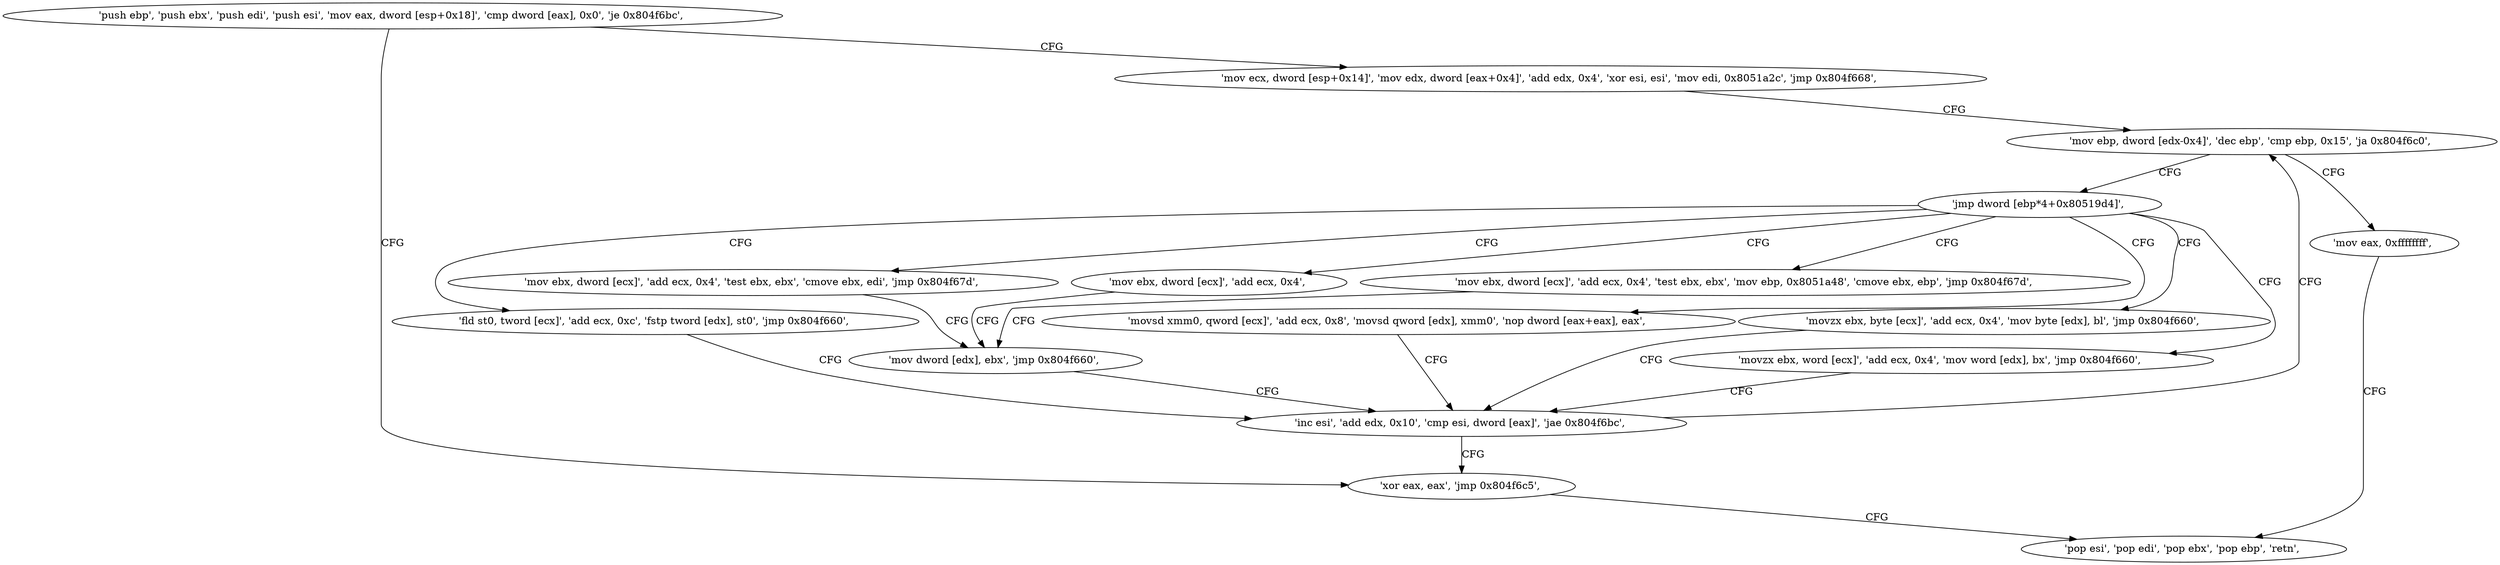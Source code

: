 digraph "func" {
"134542896" [label = "'push ebp', 'push ebx', 'push edi', 'push esi', 'mov eax, dword [esp+0x18]', 'cmp dword [eax], 0x0', 'je 0x804f6bc', " ]
"134543036" [label = "'xor eax, eax', 'jmp 0x804f6c5', " ]
"134542909" [label = "'mov ecx, dword [esp+0x14]', 'mov edx, dword [eax+0x4]', 'add edx, 0x4', 'xor esi, esi', 'mov edi, 0x8051a2c', 'jmp 0x804f668', " ]
"134543045" [label = "'pop esi', 'pop edi', 'pop ebx', 'pop ebp', 'retn', " ]
"134542952" [label = "'mov ebp, dword [edx-0x4]', 'dec ebp', 'cmp ebp, 0x15', 'ja 0x804f6c0', " ]
"134543040" [label = "'mov eax, 0xffffffff', " ]
"134542961" [label = "'jmp dword [ebp*4+0x80519d4]', " ]
"134542928" [label = "'movsd xmm0, qword [ecx]', 'add ecx, 0x8', 'movsd qword [edx], xmm0', 'nop dword [eax+eax], eax', " ]
"134542968" [label = "'mov ebx, dword [ecx]', 'add ecx, 0x4', " ]
"134542977" [label = "'movzx ebx, byte [ecx]', 'add ecx, 0x4', 'mov byte [edx], bl', 'jmp 0x804f660', " ]
"134542987" [label = "'movzx ebx, word [ecx]', 'add ecx, 0x4', 'mov word [edx], bx', 'jmp 0x804f660', " ]
"134542998" [label = "'fld st0, tword [ecx]', 'add ecx, 0xc', 'fstp tword [edx], st0', 'jmp 0x804f660', " ]
"134543007" [label = "'mov ebx, dword [ecx]', 'add ecx, 0x4', 'test ebx, ebx', 'mov ebp, 0x8051a48', 'cmove ebx, ebp', 'jmp 0x804f67d', " ]
"134543024" [label = "'mov ebx, dword [ecx]', 'add ecx, 0x4', 'test ebx, ebx', 'cmove ebx, edi', 'jmp 0x804f67d', " ]
"134542944" [label = "'inc esi', 'add edx, 0x10', 'cmp esi, dword [eax]', 'jae 0x804f6bc', " ]
"134542973" [label = "'mov dword [edx], ebx', 'jmp 0x804f660', " ]
"134542896" -> "134543036" [ label = "CFG" ]
"134542896" -> "134542909" [ label = "CFG" ]
"134543036" -> "134543045" [ label = "CFG" ]
"134542909" -> "134542952" [ label = "CFG" ]
"134542952" -> "134543040" [ label = "CFG" ]
"134542952" -> "134542961" [ label = "CFG" ]
"134543040" -> "134543045" [ label = "CFG" ]
"134542961" -> "134542928" [ label = "CFG" ]
"134542961" -> "134542968" [ label = "CFG" ]
"134542961" -> "134542977" [ label = "CFG" ]
"134542961" -> "134542987" [ label = "CFG" ]
"134542961" -> "134542998" [ label = "CFG" ]
"134542961" -> "134543007" [ label = "CFG" ]
"134542961" -> "134543024" [ label = "CFG" ]
"134542928" -> "134542944" [ label = "CFG" ]
"134542968" -> "134542973" [ label = "CFG" ]
"134542977" -> "134542944" [ label = "CFG" ]
"134542987" -> "134542944" [ label = "CFG" ]
"134542998" -> "134542944" [ label = "CFG" ]
"134543007" -> "134542973" [ label = "CFG" ]
"134543024" -> "134542973" [ label = "CFG" ]
"134542944" -> "134543036" [ label = "CFG" ]
"134542944" -> "134542952" [ label = "CFG" ]
"134542973" -> "134542944" [ label = "CFG" ]
}
